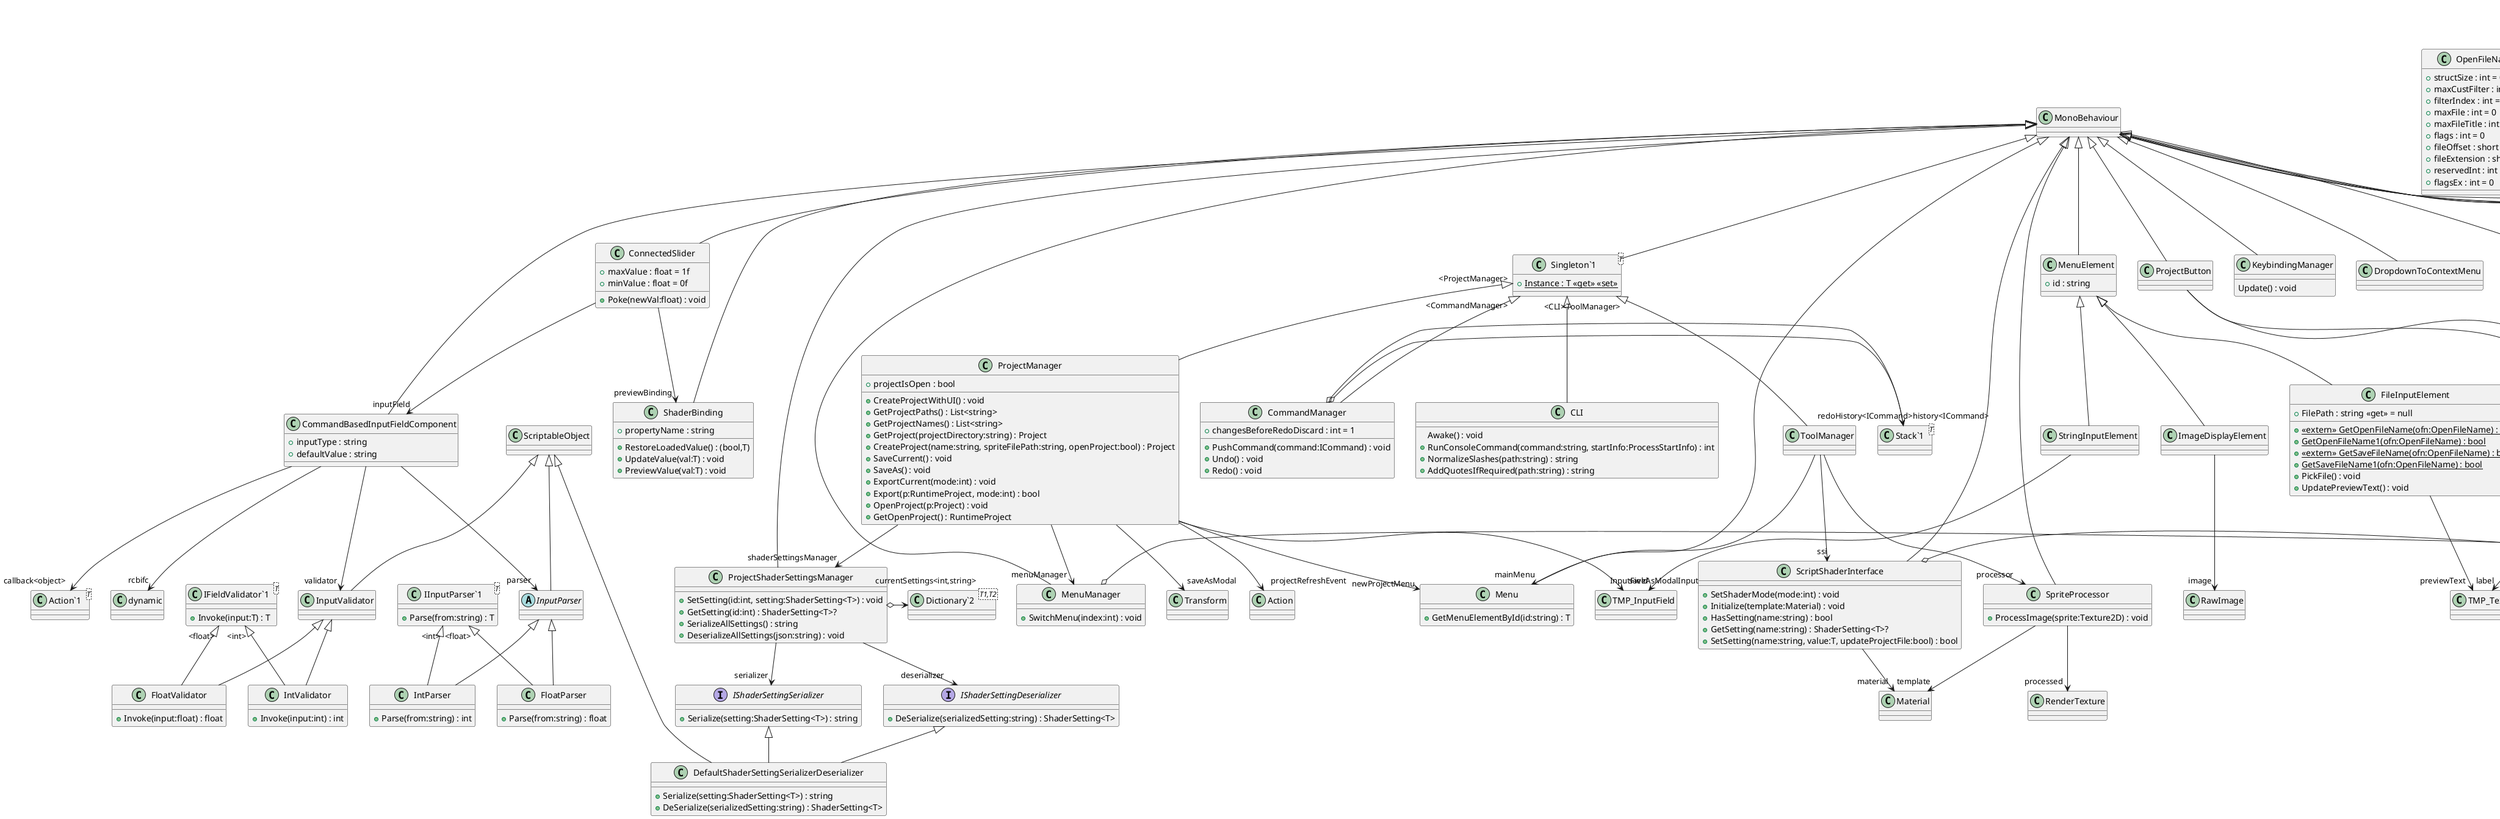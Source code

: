 @startuml
class EffectDropdown {
    + SetEffect(newVal:int) : void
}
class "List`1"<T> {
}
MonoBehaviour <|-- EffectDropdown
EffectDropdown o-> "effectItems<Transform>" "List`1"
class KeybindingManager {
    Update() : void
}
MonoBehaviour <|-- KeybindingManager
class ProjectShaderSettingsManager {
    + SetSetting(id:int, setting:ShaderSetting<T>) : void
    + GetSetting(id:int) : ShaderSetting<T>?
    + SerializeAllSettings() : string
    + DeserializeAllSettings(json:string) : void
}
interface IShaderSettingDeserializer {
    + DeSerialize(serializedSetting:string) : ShaderSetting<T>
}
interface IShaderSettingSerializer {
    + Serialize(setting:ShaderSetting<T>) : string
}
class "ShaderSetting`1"<T> <<struct>> {
    + name : string
    + value : T
    + ShaderSetting(name:string, value:T)
}
class "Dictionary`2"<T1,T2> {
}
MonoBehaviour <|-- ProjectShaderSettingsManager
ProjectShaderSettingsManager o-> "currentSettings<int,string>" "Dictionary`2"
ProjectShaderSettingsManager --> "serializer" IShaderSettingSerializer
ProjectShaderSettingsManager --> "deserializer" IShaderSettingDeserializer
class RuntimeProject {
    + RuntimeProject(serializedProject:Project)
}
RuntimeProject --> "sprite" Texture2D
RuntimeProject --> "serializedProject" Project
class ToolManager {
}
class "Singleton`1"<T> {
}
"Singleton`1" "<ToolManager>" <|-- ToolManager
ToolManager --> "ssi" ScriptShaderInterface
ToolManager --> "processor" SpriteProcessor
ToolManager --> "mainMenu" Menu
class SpriteProcessor {
    + ProcessImage(sprite:Texture2D) : void
}
MonoBehaviour <|-- SpriteProcessor
SpriteProcessor --> "template" Material
SpriteProcessor --> "processed" RenderTexture
class CommandManager {
    + changesBeforeRedoDiscard : int = 1
    + PushCommand(command:ICommand) : void
    + Undo() : void
    + Redo() : void
}
class "Singleton`1"<T> {
}
class "Stack`1"<T> {
}
"Singleton`1" "<CommandManager>" <|-- CommandManager
CommandManager o-> "history<ICommand>" "Stack`1"
CommandManager o-> "redoHistory<ICommand>" "Stack`1"
class ShaderBinding {
    + propertyName : string
    + RestoreLoadedValue() : (bool,T)
    + UpdateValue(val:T) : void
    + PreviewValue(val:T) : void
}
MonoBehaviour <|-- ShaderBinding
interface ICommand {
    + Execute() : void
    + Undo() : void
    + Redo() : void
}
class StringAction <<struct>> {
    + action : string
}
class StringActionRunner {
    + TryRunAction(action:string) : bool
    + RunActionTMP() : void
}
class "List`1"<T> {
}
StringAction --> "reaction" UnityEvent
MonoBehaviour <|-- StringActionRunner
StringActionRunner o-> "actions<StringAction>" "List`1"
class "Singleton`1"<T> {
    + {static} Instance : T <<get>> <<set>>
}
MonoBehaviour <|-- "Singleton`1"
class CLI {
    Awake() : void
    + RunConsoleCommand(command:string, startInfo:ProcessStartInfo) : int
    + NormalizeSlashes(path:string) : string
    + AddQuotesIfRequired(path:string) : string
}
class "Singleton`1"<T> {
}
"Singleton`1" "<CLI>" <|-- CLI
class DropdownToContextMenu {
}
MonoBehaviour <|-- DropdownToContextMenu
class ScriptShaderInterface {
    + SetShaderMode(mode:int) : void
    + Initialize(template:Material) : void
    + HasSetting(name:string) : bool
    + GetSetting(name:string) : ShaderSetting<T>?
    + SetSetting(name:string, value:T, updateProjectFile:bool) : bool
}
class "List`1"<T> {
}
MonoBehaviour <|-- ScriptShaderInterface
ScriptShaderInterface --> "material" Material
ScriptShaderInterface o-> "propertyNames<string>" "List`1"
class CommandBasedDropdown {
    + PokeDropdownDetection(newValue:int) : void
}
class "UnityEvent`1"<T> {
}
MonoBehaviour <|-- CommandBasedDropdown
CommandBasedDropdown --> "onValueChanged<int>" "UnityEvent`1"
class "CommandBasedInputField`1"<T> {
    + CommandBasedInputField(inputField:TMP_InputField, parser:IInputParser<T>, validator:IFieldValidator<T>, callback:Action<T>)
    + LoadValueFromSave() : bool
    + Poke(newValue:string) : void
    + Poke(newValue:string, pushCommand:bool) : void
    + BindToShader(shaderBinding:ShaderBinding) : void
}
class ConnectedSlider {
    + maxValue : float = 1f
    + minValue : float = 0f
    + Poke(newVal:float) : void
}
MonoBehaviour <|-- ConnectedSlider
ConnectedSlider --> "inputField" CommandBasedInputFieldComponent
ConnectedSlider --> "previewBinding" ShaderBinding
class DefaultShaderSettingSerializerDeserializer {
    + Serialize(setting:ShaderSetting<T>) : string
    + DeSerialize(serializedSetting:string) : ShaderSetting<T>
}
ScriptableObject <|-- DefaultShaderSettingSerializerDeserializer
IShaderSettingSerializer <|-- DefaultShaderSettingSerializerDeserializer
IShaderSettingDeserializer <|-- DefaultShaderSettingSerializerDeserializer
class Preview {
    + isBeeingHovered : bool = false
    + OnPointerEnter(eventData:PointerEventData) : void
    + OnPointerExit(eventData:PointerEventData) : void
}
MonoBehaviour <|-- Preview
IPointerEnterHandler <|-- Preview
IPointerExitHandler <|-- Preview
class CameraController {
    + sensitifity : float
}
MonoBehaviour <|-- CameraController
CameraController --> "preview" Preview
class ProjectManager {
    + projectIsOpen : bool
    + CreateProjectWithUI() : void
    + GetProjectPaths() : List<string>
    + GetProjectNames() : List<string>
    + GetProject(projectDirectory:string) : Project
    + CreateProject(name:string, spriteFilePath:string, openProject:bool) : Project
    + SaveCurrent() : void
    + SaveAs() : void
    + ExportCurrent(mode:int) : void
    + Export(p:RuntimeProject, mode:int) : bool
    + OpenProject(p:Project) : void
    + GetOpenProject() : RuntimeProject
}
class "Singleton`1"<T> {
}
"Singleton`1" "<ProjectManager>" <|-- ProjectManager
ProjectManager --> "shaderSettingsManager" ProjectShaderSettingsManager
ProjectManager --> "menuManager" MenuManager
ProjectManager --> "newProjectMenu" Menu
ProjectManager --> "saveAsModal" Transform
ProjectManager --> "saveAsModalInput" TMP_InputField
ProjectManager --> "projectRefreshEvent" Action
class Project <<struct>> {
    + name : string
    + projectDirectory : string
    + originalSpritePath : string
    + shaderSettings : string
}
class ProjectDisplay {
    Start() : void
}
MonoBehaviour <|-- ProjectDisplay
ProjectDisplay --> "templateProject" GameObject
class ProjectButton {
}
MonoBehaviour <|-- ProjectButton
ProjectButton --> "button" Button
ProjectButton --> "label" TMP_Text
class InputValidator {
}
ScriptableObject <|-- InputValidator
interface "IFieldValidator`1"<T> {
    + Invoke(input:T) : T
}
interface "IInputParser`1"<out T> {
    + Parse(from:string) : T
}
abstract class InputParser {
}
ScriptableObject <|-- InputParser
class MenuElement {
    + id : string
}
MonoBehaviour <|-- MenuElement
class Menu {
    + GetMenuElementById(id:string) : T
}
MonoBehaviour <|-- Menu
class MenuManager {
    + SwitchMenu(index:int) : void
}
class "List`1"<T> {
}
MonoBehaviour <|-- MenuManager
MenuManager o-> "menus<Menu>" "List`1"
class IntParser {
    + Parse(from:string) : int
}
class "IInputParser`1"<T> {
}
InputParser <|-- IntParser
"IInputParser`1" "<int>" <|-- IntParser
class FloatValidator {
    + Invoke(input:float) : float
}
class "IFieldValidator`1"<T> {
}
InputValidator <|-- FloatValidator
"IFieldValidator`1" "<float>" <|-- FloatValidator
class IntValidator {
    + Invoke(input:int) : int
}
class "IFieldValidator`1"<T> {
}
InputValidator <|-- IntValidator
"IFieldValidator`1" "<int>" <|-- IntValidator
class FloatParser {
    + Parse(from:string) : float
}
class "IInputParser`1"<T> {
}
InputParser <|-- FloatParser
"IInputParser`1" "<float>" <|-- FloatParser
class "ChangeFieldCommand`1"<T> {
    + ChangeFieldCommand(field:TMP_InputField, from:T, to:T, validator:IFieldValidator<T>, callback:Action<T>)
    + Execute() : void
    + Undo() : void
    + Redo() : void
}
ICommand <|-- "ChangeFieldCommand`1"
class ChangeDropdownCommand {
    + ChangeDropdownCommand(dropdown:TMP_Dropdown, from:int, to:int, callback:Action<int>)
    + Execute() : void
    + Undo() : void
    + Redo() : void
}
ICommand <|-- ChangeDropdownCommand
class "RuntimeCommandBasedInputFieldComponent`1"<T> {
    + Init(inputField:TMP_InputField, parser:InputParser, validator:InputValidator, callback:Action<object>) : void
    + BindToShader(binding:ShaderBinding) : void
}
class "CommandBasedInputField`1"<T> {
}
"RuntimeCommandBasedInputFieldComponent`1" --> "cbif<T>" "CommandBasedInputField`1"
class CommandBasedInputFieldComponent {
    + inputType : string
    + defaultValue : string
}
class "Action`1"<T> {
}
MonoBehaviour <|-- CommandBasedInputFieldComponent
CommandBasedInputFieldComponent --> "parser" InputParser
CommandBasedInputFieldComponent --> "validator" InputValidator
CommandBasedInputFieldComponent --> "callback<object>" "Action`1"
CommandBasedInputFieldComponent --> "rcbifc" dynamic
class ImageDisplayElement {
}
MenuElement <|-- ImageDisplayElement
ImageDisplayElement --> "image" RawImage
class StringInputElement {
}
MenuElement <|-- StringInputElement
StringInputElement --> "InputField" TMP_InputField
class OpenFileName {
    + structSize : int = 0
    + maxCustFilter : int = 0
    + filterIndex : int = 0
    + maxFile : int = 0
    + maxFileTitle : int = 0
    + flags : int = 0
    + fileOffset : short = 0
    + fileExtension : short = 0
    + reservedInt : int = 0
    + flagsEx : int = 0
}
class FileInputElement {
    + FilePath : string <<get>> = null
    + {static} <<extern>> GetOpenFileName(ofn:OpenFileName) : bool
    + {static} GetOpenFileName1(ofn:OpenFileName) : bool
    + {static} <<extern>> GetSaveFileName(ofn:OpenFileName) : bool
    + {static} GetSaveFileName1(ofn:OpenFileName) : bool
    + PickFile() : void
    + UpdatePreviewText() : void
}
OpenFileName o-> "dlgOwner" IntPtr
OpenFileName o-> "instance" IntPtr
OpenFileName o-> "filter" String
OpenFileName o-> "customFilter" String
OpenFileName o-> "file" String
OpenFileName o-> "fileTitle" String
OpenFileName o-> "initialDir" String
OpenFileName o-> "title" String
OpenFileName o-> "defExt" String
OpenFileName o-> "custData" IntPtr
OpenFileName o-> "hook" IntPtr
OpenFileName o-> "templateName" String
OpenFileName o-> "reservedPtr" IntPtr
MenuElement <|-- FileInputElement
FileInputElement --> "previewText" TMP_Text
@enduml
